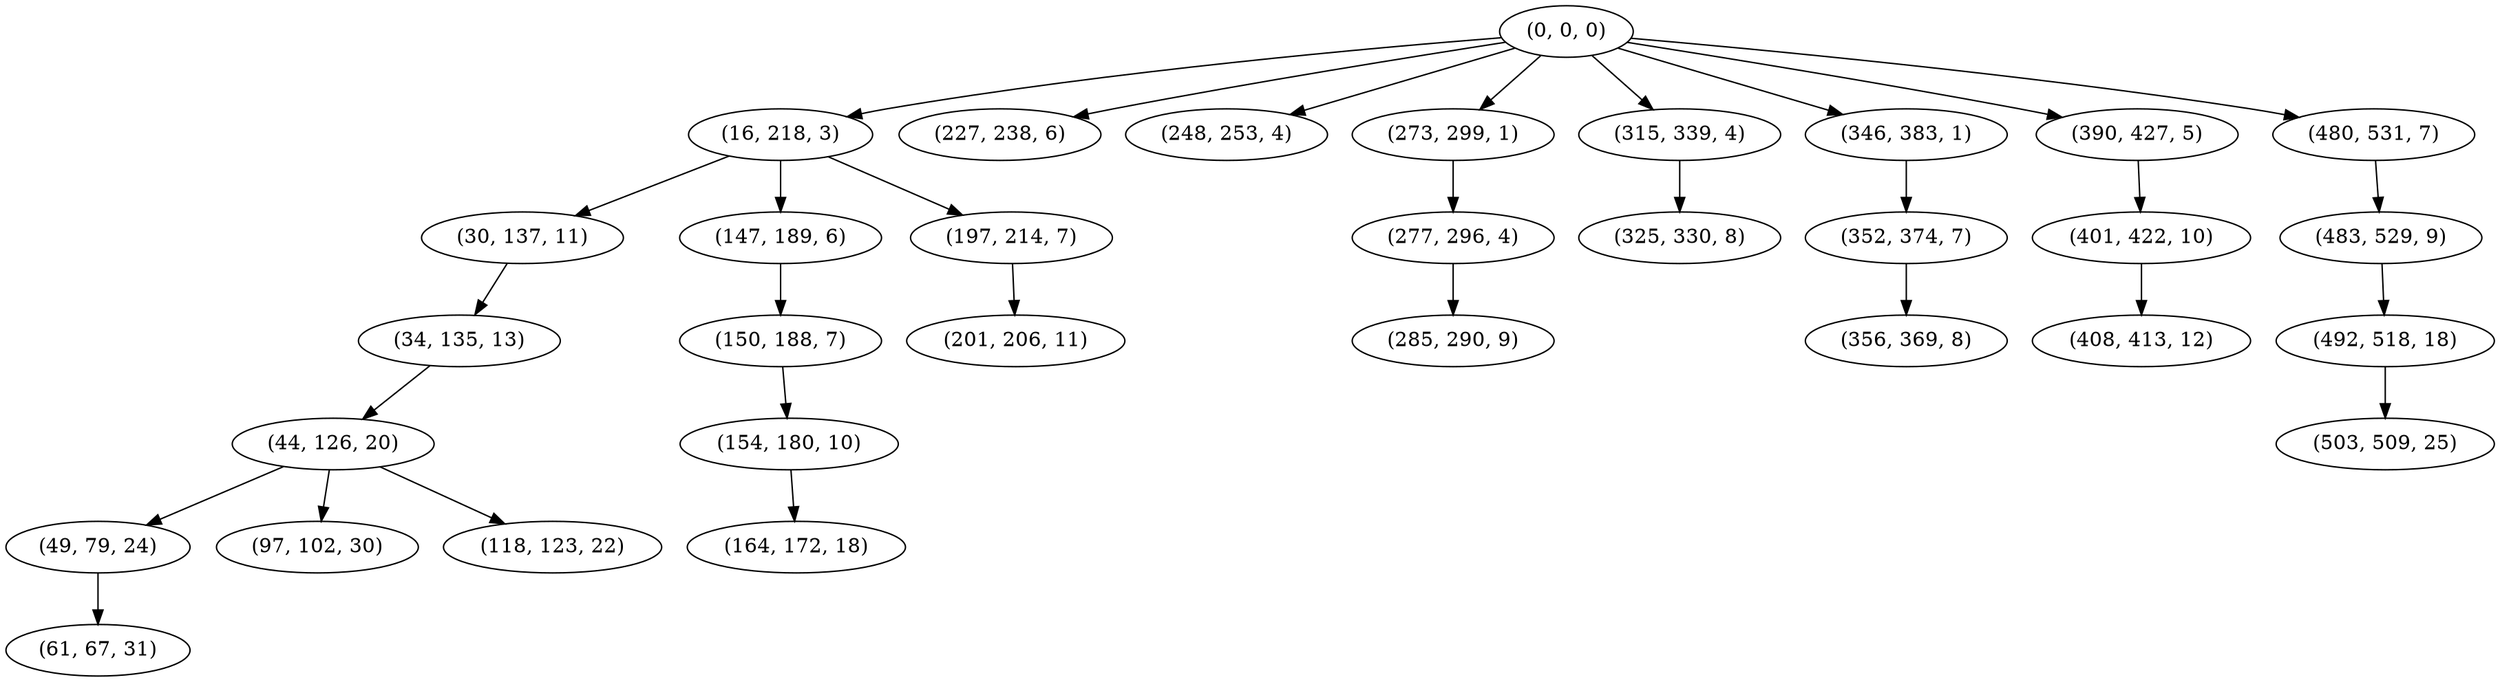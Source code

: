 digraph tree {
    "(0, 0, 0)";
    "(16, 218, 3)";
    "(30, 137, 11)";
    "(34, 135, 13)";
    "(44, 126, 20)";
    "(49, 79, 24)";
    "(61, 67, 31)";
    "(97, 102, 30)";
    "(118, 123, 22)";
    "(147, 189, 6)";
    "(150, 188, 7)";
    "(154, 180, 10)";
    "(164, 172, 18)";
    "(197, 214, 7)";
    "(201, 206, 11)";
    "(227, 238, 6)";
    "(248, 253, 4)";
    "(273, 299, 1)";
    "(277, 296, 4)";
    "(285, 290, 9)";
    "(315, 339, 4)";
    "(325, 330, 8)";
    "(346, 383, 1)";
    "(352, 374, 7)";
    "(356, 369, 8)";
    "(390, 427, 5)";
    "(401, 422, 10)";
    "(408, 413, 12)";
    "(480, 531, 7)";
    "(483, 529, 9)";
    "(492, 518, 18)";
    "(503, 509, 25)";
    "(0, 0, 0)" -> "(16, 218, 3)";
    "(0, 0, 0)" -> "(227, 238, 6)";
    "(0, 0, 0)" -> "(248, 253, 4)";
    "(0, 0, 0)" -> "(273, 299, 1)";
    "(0, 0, 0)" -> "(315, 339, 4)";
    "(0, 0, 0)" -> "(346, 383, 1)";
    "(0, 0, 0)" -> "(390, 427, 5)";
    "(0, 0, 0)" -> "(480, 531, 7)";
    "(16, 218, 3)" -> "(30, 137, 11)";
    "(16, 218, 3)" -> "(147, 189, 6)";
    "(16, 218, 3)" -> "(197, 214, 7)";
    "(30, 137, 11)" -> "(34, 135, 13)";
    "(34, 135, 13)" -> "(44, 126, 20)";
    "(44, 126, 20)" -> "(49, 79, 24)";
    "(44, 126, 20)" -> "(97, 102, 30)";
    "(44, 126, 20)" -> "(118, 123, 22)";
    "(49, 79, 24)" -> "(61, 67, 31)";
    "(147, 189, 6)" -> "(150, 188, 7)";
    "(150, 188, 7)" -> "(154, 180, 10)";
    "(154, 180, 10)" -> "(164, 172, 18)";
    "(197, 214, 7)" -> "(201, 206, 11)";
    "(273, 299, 1)" -> "(277, 296, 4)";
    "(277, 296, 4)" -> "(285, 290, 9)";
    "(315, 339, 4)" -> "(325, 330, 8)";
    "(346, 383, 1)" -> "(352, 374, 7)";
    "(352, 374, 7)" -> "(356, 369, 8)";
    "(390, 427, 5)" -> "(401, 422, 10)";
    "(401, 422, 10)" -> "(408, 413, 12)";
    "(480, 531, 7)" -> "(483, 529, 9)";
    "(483, 529, 9)" -> "(492, 518, 18)";
    "(492, 518, 18)" -> "(503, 509, 25)";
}
